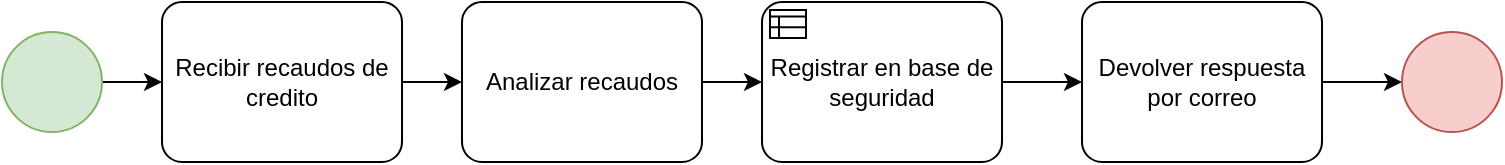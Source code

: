 <mxfile version="14.9.6" type="device"><diagram id="qlTxyr8_nLr9F_B2APMi" name="Página-1"><mxGraphModel dx="946" dy="631" grid="1" gridSize="10" guides="1" tooltips="1" connect="1" arrows="1" fold="1" page="1" pageScale="1" pageWidth="827" pageHeight="1169" math="0" shadow="0"><root><mxCell id="0"/><mxCell id="1" parent="0"/><mxCell id="qjBYuWS7WbW_dNKe7MZv-9" style="edgeStyle=orthogonalEdgeStyle;rounded=0;orthogonalLoop=1;jettySize=auto;html=1;exitX=1;exitY=0.5;exitDx=0;exitDy=0;exitPerimeter=0;entryX=0;entryY=0.5;entryDx=0;entryDy=0;entryPerimeter=0;" edge="1" parent="1" source="qjBYuWS7WbW_dNKe7MZv-2" target="qjBYuWS7WbW_dNKe7MZv-3"><mxGeometry relative="1" as="geometry"/></mxCell><mxCell id="qjBYuWS7WbW_dNKe7MZv-2" value="" style="points=[[0.145,0.145,0],[0.5,0,0],[0.855,0.145,0],[1,0.5,0],[0.855,0.855,0],[0.5,1,0],[0.145,0.855,0],[0,0.5,0]];shape=mxgraph.bpmn.event;html=1;verticalLabelPosition=bottom;labelBackgroundColor=#ffffff;verticalAlign=top;align=center;perimeter=ellipsePerimeter;outlineConnect=0;aspect=fixed;outline=standard;symbol=general;fillColor=#d5e8d4;strokeColor=#82b366;" vertex="1" parent="1"><mxGeometry x="70" y="140" width="50" height="50" as="geometry"/></mxCell><mxCell id="qjBYuWS7WbW_dNKe7MZv-11" style="edgeStyle=orthogonalEdgeStyle;rounded=0;orthogonalLoop=1;jettySize=auto;html=1;exitX=1;exitY=0.5;exitDx=0;exitDy=0;exitPerimeter=0;entryX=0;entryY=0.5;entryDx=0;entryDy=0;entryPerimeter=0;" edge="1" parent="1" source="qjBYuWS7WbW_dNKe7MZv-3" target="qjBYuWS7WbW_dNKe7MZv-4"><mxGeometry relative="1" as="geometry"/></mxCell><mxCell id="qjBYuWS7WbW_dNKe7MZv-3" value="Recibir recaudos de credito" style="points=[[0.25,0,0],[0.5,0,0],[0.75,0,0],[1,0.25,0],[1,0.5,0],[1,0.75,0],[0.75,1,0],[0.5,1,0],[0.25,1,0],[0,0.75,0],[0,0.5,0],[0,0.25,0]];shape=mxgraph.bpmn.task;whiteSpace=wrap;rectStyle=rounded;size=10;taskMarker=abstract;" vertex="1" parent="1"><mxGeometry x="150" y="125" width="120" height="80" as="geometry"/></mxCell><mxCell id="qjBYuWS7WbW_dNKe7MZv-12" style="edgeStyle=orthogonalEdgeStyle;rounded=0;orthogonalLoop=1;jettySize=auto;html=1;exitX=1;exitY=0.5;exitDx=0;exitDy=0;exitPerimeter=0;entryX=0;entryY=0.5;entryDx=0;entryDy=0;entryPerimeter=0;" edge="1" parent="1" source="qjBYuWS7WbW_dNKe7MZv-4" target="qjBYuWS7WbW_dNKe7MZv-5"><mxGeometry relative="1" as="geometry"/></mxCell><mxCell id="qjBYuWS7WbW_dNKe7MZv-4" value="Analizar recaudos" style="points=[[0.25,0,0],[0.5,0,0],[0.75,0,0],[1,0.25,0],[1,0.5,0],[1,0.75,0],[0.75,1,0],[0.5,1,0],[0.25,1,0],[0,0.75,0],[0,0.5,0],[0,0.25,0]];shape=mxgraph.bpmn.task;whiteSpace=wrap;rectStyle=rounded;size=10;taskMarker=abstract;" vertex="1" parent="1"><mxGeometry x="300" y="125" width="120" height="80" as="geometry"/></mxCell><mxCell id="qjBYuWS7WbW_dNKe7MZv-13" style="edgeStyle=orthogonalEdgeStyle;rounded=0;orthogonalLoop=1;jettySize=auto;html=1;exitX=1;exitY=0.5;exitDx=0;exitDy=0;exitPerimeter=0;" edge="1" parent="1" source="qjBYuWS7WbW_dNKe7MZv-5" target="qjBYuWS7WbW_dNKe7MZv-6"><mxGeometry relative="1" as="geometry"/></mxCell><mxCell id="qjBYuWS7WbW_dNKe7MZv-5" value="Registrar en base de seguridad" style="points=[[0.25,0,0],[0.5,0,0],[0.75,0,0],[1,0.25,0],[1,0.5,0],[1,0.75,0],[0.75,1,0],[0.5,1,0],[0.25,1,0],[0,0.75,0],[0,0.5,0],[0,0.25,0]];shape=mxgraph.bpmn.task;whiteSpace=wrap;rectStyle=rounded;size=10;taskMarker=businessRule;" vertex="1" parent="1"><mxGeometry x="450" y="125" width="120" height="80" as="geometry"/></mxCell><mxCell id="qjBYuWS7WbW_dNKe7MZv-14" style="edgeStyle=orthogonalEdgeStyle;rounded=0;orthogonalLoop=1;jettySize=auto;html=1;exitX=1;exitY=0.5;exitDx=0;exitDy=0;exitPerimeter=0;" edge="1" parent="1" source="qjBYuWS7WbW_dNKe7MZv-6" target="qjBYuWS7WbW_dNKe7MZv-7"><mxGeometry relative="1" as="geometry"/></mxCell><mxCell id="qjBYuWS7WbW_dNKe7MZv-6" value="Devolver respuesta por correo" style="points=[[0.25,0,0],[0.5,0,0],[0.75,0,0],[1,0.25,0],[1,0.5,0],[1,0.75,0],[0.75,1,0],[0.5,1,0],[0.25,1,0],[0,0.75,0],[0,0.5,0],[0,0.25,0]];shape=mxgraph.bpmn.task;whiteSpace=wrap;rectStyle=rounded;size=10;taskMarker=abstract;" vertex="1" parent="1"><mxGeometry x="610" y="125" width="120" height="80" as="geometry"/></mxCell><mxCell id="qjBYuWS7WbW_dNKe7MZv-7" value="" style="points=[[0.145,0.145,0],[0.5,0,0],[0.855,0.145,0],[1,0.5,0],[0.855,0.855,0],[0.5,1,0],[0.145,0.855,0],[0,0.5,0]];shape=mxgraph.bpmn.event;html=1;verticalLabelPosition=bottom;labelBackgroundColor=#ffffff;verticalAlign=top;align=center;perimeter=ellipsePerimeter;outlineConnect=0;aspect=fixed;outline=standard;symbol=general;fillColor=#f8cecc;strokeColor=#b85450;" vertex="1" parent="1"><mxGeometry x="770" y="140" width="50" height="50" as="geometry"/></mxCell></root></mxGraphModel></diagram></mxfile>